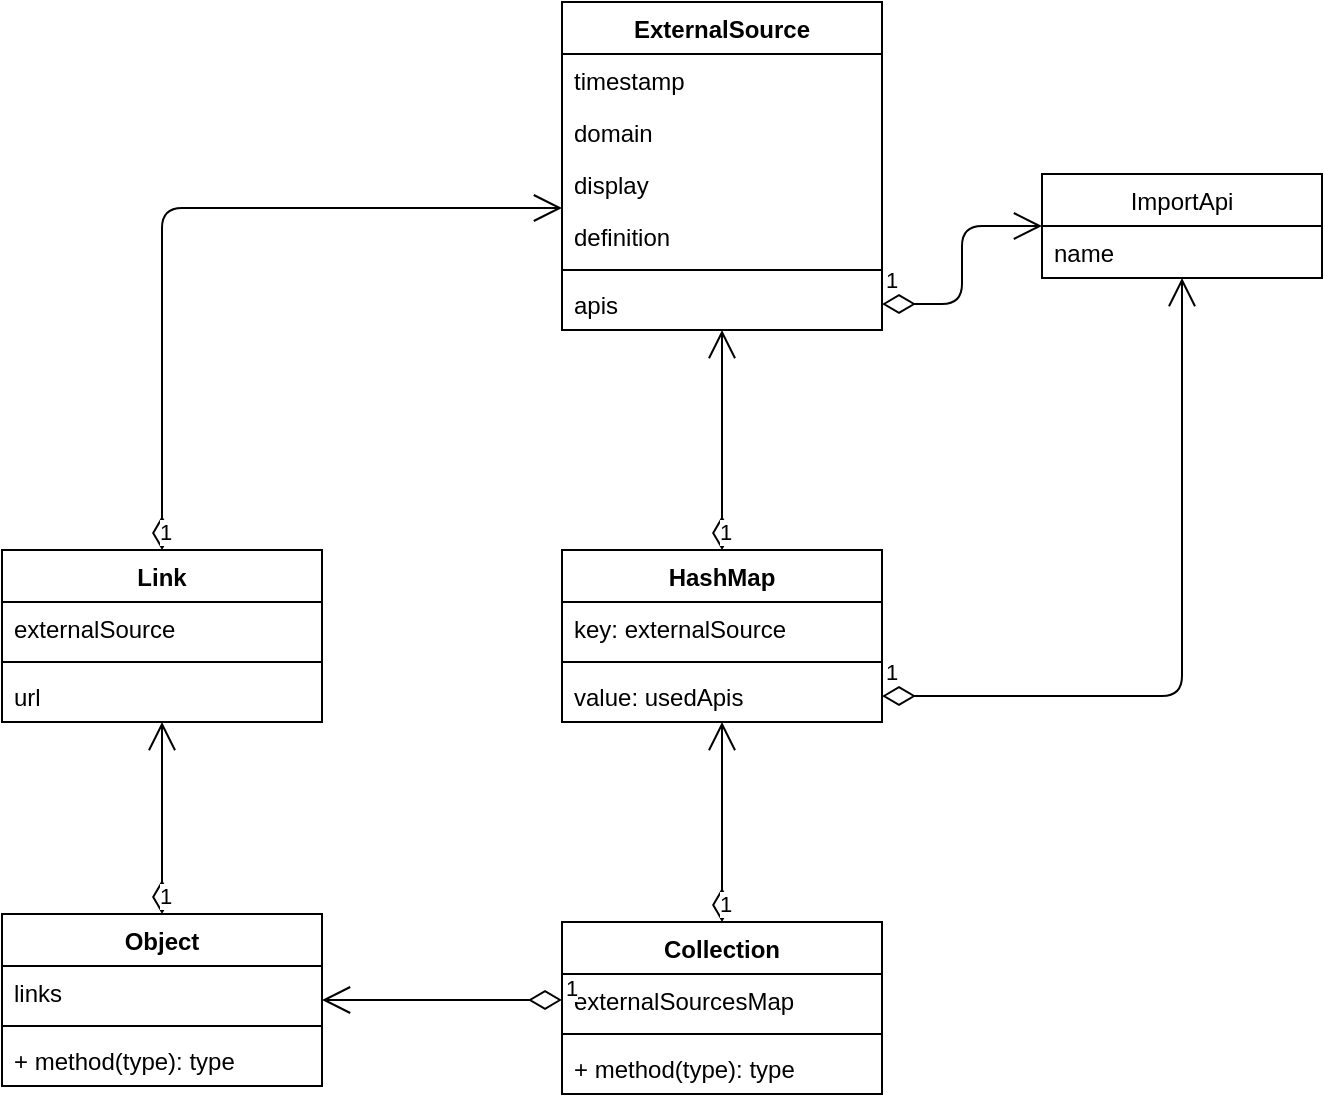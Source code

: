 <mxfile version="13.2.2" type="device"><diagram id="4NhJVr7UOe0THVep4WeK" name="Page-2"><mxGraphModel dx="1803" dy="822" grid="1" gridSize="10" guides="1" tooltips="1" connect="1" arrows="1" fold="1" page="1" pageScale="1" pageWidth="1169" pageHeight="827" math="0" shadow="0"><root><mxCell id="V2g-ZPjJd2WD4i43GZO_-0"/><mxCell id="V2g-ZPjJd2WD4i43GZO_-1" parent="V2g-ZPjJd2WD4i43GZO_-0"/><mxCell id="b8ZMyNMd0GdBuhCNnD_b-9" value="1" style="endArrow=open;html=1;endSize=12;startArrow=diamondThin;startSize=14;startFill=0;edgeStyle=orthogonalEdgeStyle;align=left;verticalAlign=bottom;" edge="1" parent="V2g-ZPjJd2WD4i43GZO_-1" source="b8ZMyNMd0GdBuhCNnD_b-4" target="b8ZMyNMd0GdBuhCNnD_b-5"><mxGeometry x="-1" y="3" relative="1" as="geometry"><mxPoint x="610" y="180" as="sourcePoint"/><mxPoint x="770" y="180" as="targetPoint"/></mxGeometry></mxCell><mxCell id="b8ZMyNMd0GdBuhCNnD_b-14" value="1" style="endArrow=open;html=1;endSize=12;startArrow=diamondThin;startSize=14;startFill=0;edgeStyle=orthogonalEdgeStyle;align=left;verticalAlign=bottom;" edge="1" parent="V2g-ZPjJd2WD4i43GZO_-1" source="b8ZMyNMd0GdBuhCNnD_b-10" target="b8ZMyNMd0GdBuhCNnD_b-1"><mxGeometry x="-1" y="3" relative="1" as="geometry"><mxPoint x="570" y="360" as="sourcePoint"/><mxPoint x="730" y="360" as="targetPoint"/></mxGeometry></mxCell><mxCell id="b8ZMyNMd0GdBuhCNnD_b-15" value="1" style="endArrow=open;html=1;endSize=12;startArrow=diamondThin;startSize=14;startFill=0;edgeStyle=orthogonalEdgeStyle;align=left;verticalAlign=bottom;" edge="1" parent="V2g-ZPjJd2WD4i43GZO_-1" source="b8ZMyNMd0GdBuhCNnD_b-13" target="b8ZMyNMd0GdBuhCNnD_b-5"><mxGeometry x="-1" y="3" relative="1" as="geometry"><mxPoint x="640" y="353" as="sourcePoint"/><mxPoint x="800" y="353" as="targetPoint"/></mxGeometry></mxCell><mxCell id="b8ZMyNMd0GdBuhCNnD_b-20" value="1" style="endArrow=open;html=1;endSize=12;startArrow=diamondThin;startSize=14;startFill=0;edgeStyle=orthogonalEdgeStyle;align=left;verticalAlign=bottom;" edge="1" parent="V2g-ZPjJd2WD4i43GZO_-1" source="b8ZMyNMd0GdBuhCNnD_b-16" target="b8ZMyNMd0GdBuhCNnD_b-10"><mxGeometry x="-1" y="3" relative="1" as="geometry"><mxPoint x="560" y="340" as="sourcePoint"/><mxPoint x="560" y="340" as="targetPoint"/></mxGeometry></mxCell><mxCell id="b8ZMyNMd0GdBuhCNnD_b-10" value="HashMap" style="swimlane;fontStyle=1;align=center;verticalAlign=top;childLayout=stackLayout;horizontal=1;startSize=26;horizontalStack=0;resizeParent=1;resizeParentMax=0;resizeLast=0;collapsible=1;marginBottom=0;" vertex="1" parent="V2g-ZPjJd2WD4i43GZO_-1"><mxGeometry x="480" y="314" width="160" height="86" as="geometry"/></mxCell><mxCell id="b8ZMyNMd0GdBuhCNnD_b-11" value="key: externalSource" style="text;strokeColor=none;fillColor=none;align=left;verticalAlign=top;spacingLeft=4;spacingRight=4;overflow=hidden;rotatable=0;points=[[0,0.5],[1,0.5]];portConstraint=eastwest;" vertex="1" parent="b8ZMyNMd0GdBuhCNnD_b-10"><mxGeometry y="26" width="160" height="26" as="geometry"/></mxCell><mxCell id="b8ZMyNMd0GdBuhCNnD_b-12" value="" style="line;strokeWidth=1;fillColor=none;align=left;verticalAlign=middle;spacingTop=-1;spacingLeft=3;spacingRight=3;rotatable=0;labelPosition=right;points=[];portConstraint=eastwest;" vertex="1" parent="b8ZMyNMd0GdBuhCNnD_b-10"><mxGeometry y="52" width="160" height="8" as="geometry"/></mxCell><mxCell id="b8ZMyNMd0GdBuhCNnD_b-13" value="value: usedApis" style="text;strokeColor=none;fillColor=none;align=left;verticalAlign=top;spacingLeft=4;spacingRight=4;overflow=hidden;rotatable=0;points=[[0,0.5],[1,0.5]];portConstraint=eastwest;" vertex="1" parent="b8ZMyNMd0GdBuhCNnD_b-10"><mxGeometry y="60" width="160" height="26" as="geometry"/></mxCell><mxCell id="b8ZMyNMd0GdBuhCNnD_b-16" value="Collection" style="swimlane;fontStyle=1;align=center;verticalAlign=top;childLayout=stackLayout;horizontal=1;startSize=26;horizontalStack=0;resizeParent=1;resizeParentMax=0;resizeLast=0;collapsible=1;marginBottom=0;" vertex="1" parent="V2g-ZPjJd2WD4i43GZO_-1"><mxGeometry x="480" y="500" width="160" height="86" as="geometry"/></mxCell><mxCell id="b8ZMyNMd0GdBuhCNnD_b-17" value="externalSourcesMap" style="text;strokeColor=none;fillColor=none;align=left;verticalAlign=top;spacingLeft=4;spacingRight=4;overflow=hidden;rotatable=0;points=[[0,0.5],[1,0.5]];portConstraint=eastwest;" vertex="1" parent="b8ZMyNMd0GdBuhCNnD_b-16"><mxGeometry y="26" width="160" height="26" as="geometry"/></mxCell><mxCell id="b8ZMyNMd0GdBuhCNnD_b-18" value="" style="line;strokeWidth=1;fillColor=none;align=left;verticalAlign=middle;spacingTop=-1;spacingLeft=3;spacingRight=3;rotatable=0;labelPosition=right;points=[];portConstraint=eastwest;" vertex="1" parent="b8ZMyNMd0GdBuhCNnD_b-16"><mxGeometry y="52" width="160" height="8" as="geometry"/></mxCell><mxCell id="b8ZMyNMd0GdBuhCNnD_b-19" value="+ method(type): type" style="text;strokeColor=none;fillColor=none;align=left;verticalAlign=top;spacingLeft=4;spacingRight=4;overflow=hidden;rotatable=0;points=[[0,0.5],[1,0.5]];portConstraint=eastwest;" vertex="1" parent="b8ZMyNMd0GdBuhCNnD_b-16"><mxGeometry y="60" width="160" height="26" as="geometry"/></mxCell><mxCell id="b8ZMyNMd0GdBuhCNnD_b-25" value="Link" style="swimlane;fontStyle=1;align=center;verticalAlign=top;childLayout=stackLayout;horizontal=1;startSize=26;horizontalStack=0;resizeParent=1;resizeParentMax=0;resizeLast=0;collapsible=1;marginBottom=0;" vertex="1" parent="V2g-ZPjJd2WD4i43GZO_-1"><mxGeometry x="200" y="314" width="160" height="86" as="geometry"/></mxCell><mxCell id="b8ZMyNMd0GdBuhCNnD_b-26" value="externalSource" style="text;strokeColor=none;fillColor=none;align=left;verticalAlign=top;spacingLeft=4;spacingRight=4;overflow=hidden;rotatable=0;points=[[0,0.5],[1,0.5]];portConstraint=eastwest;" vertex="1" parent="b8ZMyNMd0GdBuhCNnD_b-25"><mxGeometry y="26" width="160" height="26" as="geometry"/></mxCell><mxCell id="b8ZMyNMd0GdBuhCNnD_b-27" value="" style="line;strokeWidth=1;fillColor=none;align=left;verticalAlign=middle;spacingTop=-1;spacingLeft=3;spacingRight=3;rotatable=0;labelPosition=right;points=[];portConstraint=eastwest;" vertex="1" parent="b8ZMyNMd0GdBuhCNnD_b-25"><mxGeometry y="52" width="160" height="8" as="geometry"/></mxCell><mxCell id="b8ZMyNMd0GdBuhCNnD_b-28" value="url" style="text;strokeColor=none;fillColor=none;align=left;verticalAlign=top;spacingLeft=4;spacingRight=4;overflow=hidden;rotatable=0;points=[[0,0.5],[1,0.5]];portConstraint=eastwest;" vertex="1" parent="b8ZMyNMd0GdBuhCNnD_b-25"><mxGeometry y="60" width="160" height="26" as="geometry"/></mxCell><mxCell id="b8ZMyNMd0GdBuhCNnD_b-29" value="1" style="endArrow=open;html=1;endSize=12;startArrow=diamondThin;startSize=14;startFill=0;edgeStyle=orthogonalEdgeStyle;align=left;verticalAlign=bottom;" edge="1" parent="V2g-ZPjJd2WD4i43GZO_-1" source="b8ZMyNMd0GdBuhCNnD_b-25" target="b8ZMyNMd0GdBuhCNnD_b-1"><mxGeometry x="-1" y="3" relative="1" as="geometry"><mxPoint x="280" y="154" as="sourcePoint"/><mxPoint x="280" y="154" as="targetPoint"/><Array as="points"><mxPoint x="280" y="143"/></Array></mxGeometry></mxCell><mxCell id="b8ZMyNMd0GdBuhCNnD_b-30" value="1" style="endArrow=open;html=1;endSize=12;startArrow=diamondThin;startSize=14;startFill=0;edgeStyle=orthogonalEdgeStyle;align=left;verticalAlign=bottom;" edge="1" parent="V2g-ZPjJd2WD4i43GZO_-1" source="b8ZMyNMd0GdBuhCNnD_b-17" target="b8ZMyNMd0GdBuhCNnD_b-21"><mxGeometry x="-1" y="3" relative="1" as="geometry"><mxPoint x="320" y="539" as="sourcePoint"/><mxPoint x="320" y="539" as="targetPoint"/></mxGeometry></mxCell><mxCell id="b8ZMyNMd0GdBuhCNnD_b-31" value="1" style="endArrow=open;html=1;endSize=12;startArrow=diamondThin;startSize=14;startFill=0;edgeStyle=orthogonalEdgeStyle;align=left;verticalAlign=bottom;" edge="1" parent="V2g-ZPjJd2WD4i43GZO_-1" source="b8ZMyNMd0GdBuhCNnD_b-21" target="b8ZMyNMd0GdBuhCNnD_b-25"><mxGeometry x="-1" y="3" relative="1" as="geometry"><mxPoint x="290" y="336" as="sourcePoint"/><mxPoint x="290" y="336" as="targetPoint"/></mxGeometry></mxCell><mxCell id="b8ZMyNMd0GdBuhCNnD_b-21" value="Object" style="swimlane;fontStyle=1;align=center;verticalAlign=top;childLayout=stackLayout;horizontal=1;startSize=26;horizontalStack=0;resizeParent=1;resizeParentMax=0;resizeLast=0;collapsible=1;marginBottom=0;" vertex="1" parent="V2g-ZPjJd2WD4i43GZO_-1"><mxGeometry x="200" y="496" width="160" height="86" as="geometry"/></mxCell><mxCell id="b8ZMyNMd0GdBuhCNnD_b-22" value="links" style="text;strokeColor=none;fillColor=none;align=left;verticalAlign=top;spacingLeft=4;spacingRight=4;overflow=hidden;rotatable=0;points=[[0,0.5],[1,0.5]];portConstraint=eastwest;" vertex="1" parent="b8ZMyNMd0GdBuhCNnD_b-21"><mxGeometry y="26" width="160" height="26" as="geometry"/></mxCell><mxCell id="b8ZMyNMd0GdBuhCNnD_b-23" value="" style="line;strokeWidth=1;fillColor=none;align=left;verticalAlign=middle;spacingTop=-1;spacingLeft=3;spacingRight=3;rotatable=0;labelPosition=right;points=[];portConstraint=eastwest;" vertex="1" parent="b8ZMyNMd0GdBuhCNnD_b-21"><mxGeometry y="52" width="160" height="8" as="geometry"/></mxCell><mxCell id="b8ZMyNMd0GdBuhCNnD_b-24" value="+ method(type): type" style="text;strokeColor=none;fillColor=none;align=left;verticalAlign=top;spacingLeft=4;spacingRight=4;overflow=hidden;rotatable=0;points=[[0,0.5],[1,0.5]];portConstraint=eastwest;" vertex="1" parent="b8ZMyNMd0GdBuhCNnD_b-21"><mxGeometry y="60" width="160" height="26" as="geometry"/></mxCell><mxCell id="b8ZMyNMd0GdBuhCNnD_b-1" value="ExternalSource" style="swimlane;fontStyle=1;align=center;verticalAlign=top;childLayout=stackLayout;horizontal=1;startSize=26;horizontalStack=0;resizeParent=1;resizeParentMax=0;resizeLast=0;collapsible=1;marginBottom=0;" vertex="1" parent="V2g-ZPjJd2WD4i43GZO_-1"><mxGeometry x="480" y="40" width="160" height="164" as="geometry"/></mxCell><mxCell id="b8ZMyNMd0GdBuhCNnD_b-32" value="timestamp" style="text;strokeColor=none;fillColor=none;align=left;verticalAlign=top;spacingLeft=4;spacingRight=4;overflow=hidden;rotatable=0;points=[[0,0.5],[1,0.5]];portConstraint=eastwest;" vertex="1" parent="b8ZMyNMd0GdBuhCNnD_b-1"><mxGeometry y="26" width="160" height="26" as="geometry"/></mxCell><mxCell id="b8ZMyNMd0GdBuhCNnD_b-2" value="domain" style="text;strokeColor=none;fillColor=none;align=left;verticalAlign=top;spacingLeft=4;spacingRight=4;overflow=hidden;rotatable=0;points=[[0,0.5],[1,0.5]];portConstraint=eastwest;" vertex="1" parent="b8ZMyNMd0GdBuhCNnD_b-1"><mxGeometry y="52" width="160" height="26" as="geometry"/></mxCell><mxCell id="b8ZMyNMd0GdBuhCNnD_b-33" value="display" style="text;strokeColor=none;fillColor=none;align=left;verticalAlign=top;spacingLeft=4;spacingRight=4;overflow=hidden;rotatable=0;points=[[0,0.5],[1,0.5]];portConstraint=eastwest;" vertex="1" parent="b8ZMyNMd0GdBuhCNnD_b-1"><mxGeometry y="78" width="160" height="26" as="geometry"/></mxCell><mxCell id="b8ZMyNMd0GdBuhCNnD_b-34" value="definition" style="text;strokeColor=none;fillColor=none;align=left;verticalAlign=top;spacingLeft=4;spacingRight=4;overflow=hidden;rotatable=0;points=[[0,0.5],[1,0.5]];portConstraint=eastwest;" vertex="1" parent="b8ZMyNMd0GdBuhCNnD_b-1"><mxGeometry y="104" width="160" height="26" as="geometry"/></mxCell><mxCell id="b8ZMyNMd0GdBuhCNnD_b-3" value="" style="line;strokeWidth=1;fillColor=none;align=left;verticalAlign=middle;spacingTop=-1;spacingLeft=3;spacingRight=3;rotatable=0;labelPosition=right;points=[];portConstraint=eastwest;" vertex="1" parent="b8ZMyNMd0GdBuhCNnD_b-1"><mxGeometry y="130" width="160" height="8" as="geometry"/></mxCell><mxCell id="b8ZMyNMd0GdBuhCNnD_b-4" value="apis" style="text;strokeColor=none;fillColor=none;align=left;verticalAlign=top;spacingLeft=4;spacingRight=4;overflow=hidden;rotatable=0;points=[[0,0.5],[1,0.5]];portConstraint=eastwest;" vertex="1" parent="b8ZMyNMd0GdBuhCNnD_b-1"><mxGeometry y="138" width="160" height="26" as="geometry"/></mxCell><mxCell id="b8ZMyNMd0GdBuhCNnD_b-5" value="ImportApi" style="swimlane;fontStyle=0;childLayout=stackLayout;horizontal=1;startSize=26;fillColor=none;horizontalStack=0;resizeParent=1;resizeParentMax=0;resizeLast=0;collapsible=1;marginBottom=0;" vertex="1" parent="V2g-ZPjJd2WD4i43GZO_-1"><mxGeometry x="720" y="126" width="140" height="52" as="geometry"/></mxCell><mxCell id="b8ZMyNMd0GdBuhCNnD_b-6" value="name" style="text;strokeColor=none;fillColor=none;align=left;verticalAlign=top;spacingLeft=4;spacingRight=4;overflow=hidden;rotatable=0;points=[[0,0.5],[1,0.5]];portConstraint=eastwest;" vertex="1" parent="b8ZMyNMd0GdBuhCNnD_b-5"><mxGeometry y="26" width="140" height="26" as="geometry"/></mxCell></root></mxGraphModel></diagram></mxfile>